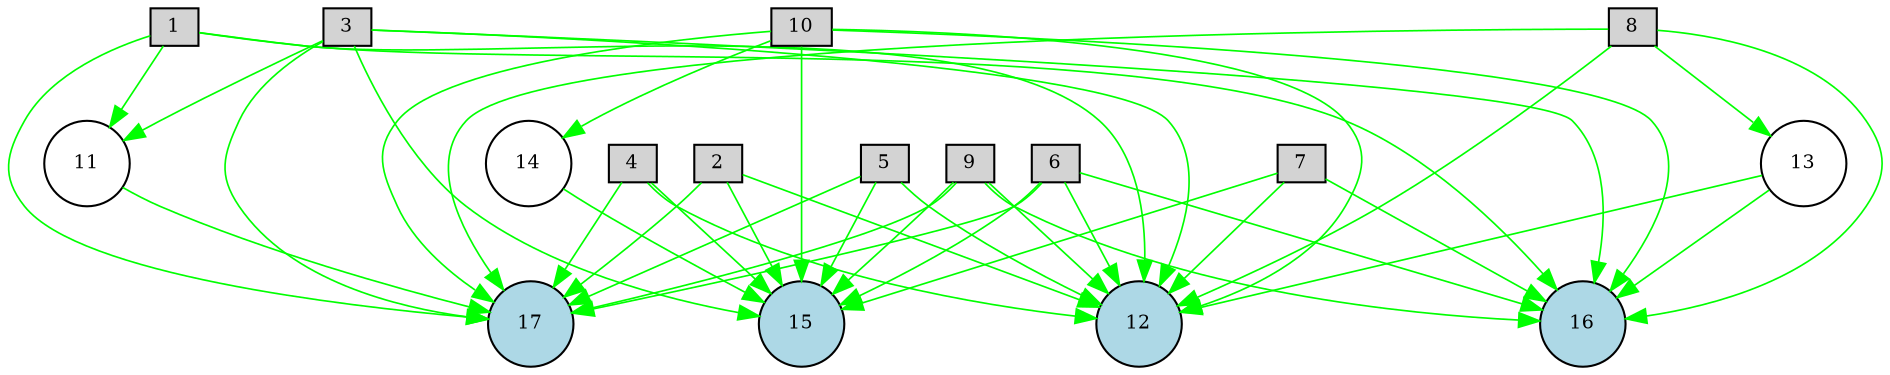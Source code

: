 digraph {
	node [fontsize=9 height=0.2 shape=circle width=0.2]
	1 [fillcolor=lightgray shape=box style=filled]
	2 [fillcolor=lightgray shape=box style=filled]
	3 [fillcolor=lightgray shape=box style=filled]
	4 [fillcolor=lightgray shape=box style=filled]
	5 [fillcolor=lightgray shape=box style=filled]
	6 [fillcolor=lightgray shape=box style=filled]
	7 [fillcolor=lightgray shape=box style=filled]
	8 [fillcolor=lightgray shape=box style=filled]
	9 [fillcolor=lightgray shape=box style=filled]
	10 [fillcolor=lightgray shape=box style=filled]
	17 [fillcolor=lightblue style=filled]
	12 [fillcolor=lightblue style=filled]
	16 [fillcolor=lightblue style=filled]
	15 [fillcolor=lightblue style=filled]
	11 [fillcolor=white style=filled]
	13 [fillcolor=white style=filled]
	14 [fillcolor=white style=filled]
	1 -> 17 [color=green penwidth=0.8 style=solid]
	1 -> 12 [color=green penwidth=0.8 style=solid]
	1 -> 16 [color=green penwidth=0.8 style=solid]
	2 -> 17 [color=green penwidth=0.8 style=solid]
	2 -> 12 [color=green penwidth=0.8 style=solid]
	2 -> 15 [color=green penwidth=0.8 style=solid]
	3 -> 17 [color=green penwidth=0.8 style=solid]
	3 -> 12 [color=green penwidth=0.8 style=solid]
	3 -> 16 [color=green penwidth=0.8 style=solid]
	3 -> 15 [color=green penwidth=0.8 style=solid]
	4 -> 17 [color=green penwidth=0.8 style=solid]
	4 -> 12 [color=green penwidth=0.8 style=solid]
	4 -> 15 [color=green penwidth=0.8 style=solid]
	5 -> 17 [color=green penwidth=0.8 style=solid]
	5 -> 12 [color=green penwidth=0.8 style=solid]
	5 -> 15 [color=green penwidth=0.8 style=solid]
	6 -> 17 [color=green penwidth=0.8 style=solid]
	6 -> 12 [color=green penwidth=0.8 style=solid]
	6 -> 16 [color=green penwidth=0.8 style=solid]
	6 -> 15 [color=green penwidth=0.8 style=solid]
	7 -> 12 [color=green penwidth=0.8 style=solid]
	7 -> 16 [color=green penwidth=0.8 style=solid]
	7 -> 15 [color=green penwidth=0.8 style=solid]
	8 -> 17 [color=green penwidth=0.8 style=solid]
	8 -> 12 [color=green penwidth=0.8 style=solid]
	8 -> 16 [color=green penwidth=0.8 style=solid]
	9 -> 17 [color=green penwidth=0.8 style=solid]
	9 -> 12 [color=green penwidth=0.8 style=solid]
	9 -> 16 [color=green penwidth=0.8 style=solid]
	9 -> 15 [color=green penwidth=0.8 style=solid]
	10 -> 17 [color=green penwidth=0.8 style=solid]
	10 -> 12 [color=green penwidth=0.8 style=solid]
	10 -> 16 [color=green penwidth=0.8 style=solid]
	10 -> 15 [color=green penwidth=0.8 style=solid]
	10 -> 14 [color=green penwidth=0.8 style=solid]
	14 -> 15 [color=green penwidth=0.8 style=solid]
	8 -> 13 [color=green penwidth=0.8 style=solid]
	13 -> 16 [color=green penwidth=0.8 style=solid]
	3 -> 11 [color=green penwidth=0.8 style=solid]
	11 -> 17 [color=green penwidth=0.8 style=solid]
	13 -> 12 [color=green penwidth=0.8 style=solid]
	1 -> 11 [color=green penwidth=0.8 style=solid]
}
